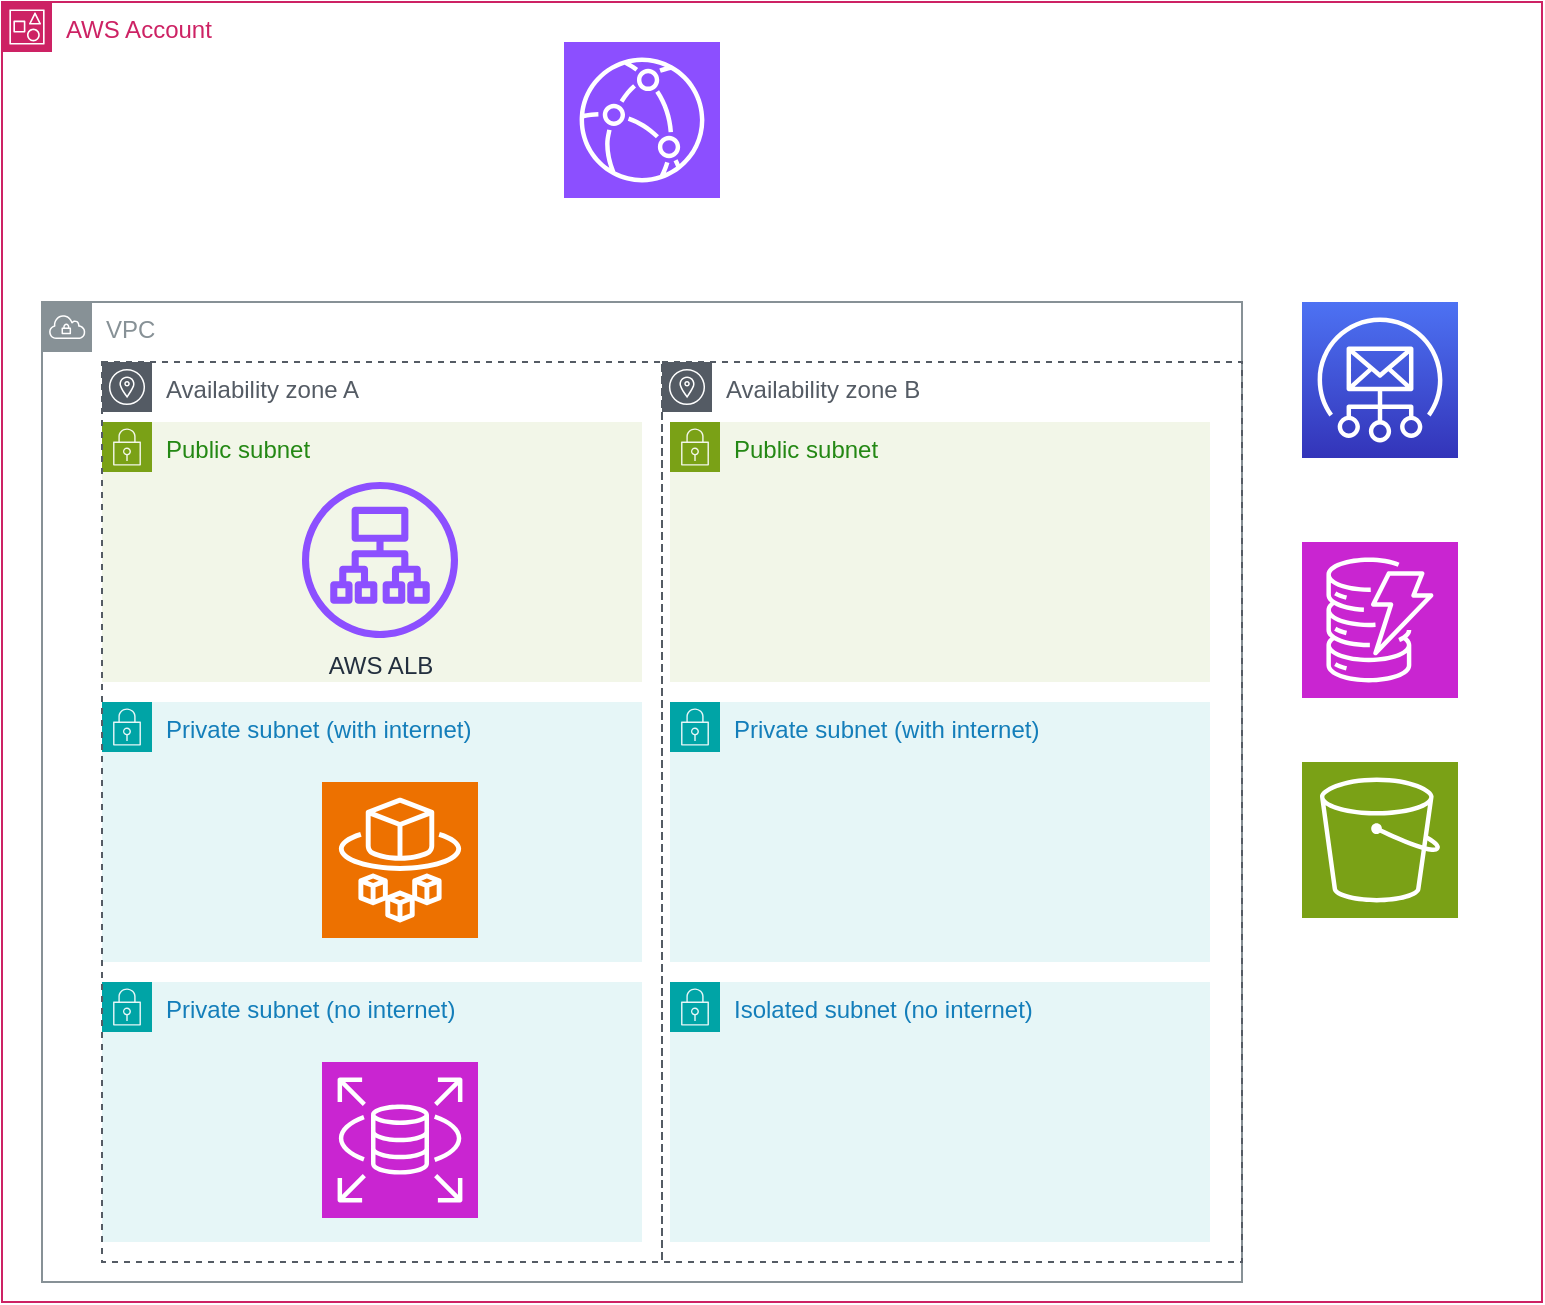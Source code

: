 <mxfile version="27.1.3">
  <diagram name="Page-1" id="5c0TecXzsH29nlGpcvf-">
    <mxGraphModel dx="786" dy="1666" grid="1" gridSize="10" guides="1" tooltips="1" connect="1" arrows="1" fold="1" page="1" pageScale="1" pageWidth="827" pageHeight="1169" math="0" shadow="0">
      <root>
        <mxCell id="0" />
        <mxCell id="1" parent="0" />
        <mxCell id="86Yc_zj-bq_2GsRJrqes-1" value="Account" style="" parent="0" />
        <mxCell id="86Yc_zj-bq_2GsRJrqes-2" value="AWS Account" style="points=[[0,0],[0.25,0],[0.5,0],[0.75,0],[1,0],[1,0.25],[1,0.5],[1,0.75],[1,1],[0.75,1],[0.5,1],[0.25,1],[0,1],[0,0.75],[0,0.5],[0,0.25]];outlineConnect=0;gradientColor=none;html=1;whiteSpace=wrap;fontSize=12;fontStyle=0;container=1;pointerEvents=0;collapsible=0;recursiveResize=0;shape=mxgraph.aws4.group;grIcon=mxgraph.aws4.group_account;strokeColor=#CD2264;fillColor=none;verticalAlign=top;align=left;spacingLeft=30;fontColor=#CD2264;dashed=0;" vertex="1" parent="86Yc_zj-bq_2GsRJrqes-1">
          <mxGeometry x="80" y="-90" width="770" height="650" as="geometry" />
        </mxCell>
        <mxCell id="86Yc_zj-bq_2GsRJrqes-22" value="" style="sketch=0;points=[[0,0,0],[0.25,0,0],[0.5,0,0],[0.75,0,0],[1,0,0],[0,1,0],[0.25,1,0],[0.5,1,0],[0.75,1,0],[1,1,0],[0,0.25,0],[0,0.5,0],[0,0.75,0],[1,0.25,0],[1,0.5,0],[1,0.75,0]];outlineConnect=0;fontColor=#232F3E;gradientColor=#4D72F3;gradientDirection=north;fillColor=#3334B9;strokeColor=#ffffff;dashed=0;verticalLabelPosition=bottom;verticalAlign=top;align=center;html=1;fontSize=12;fontStyle=0;aspect=fixed;shape=mxgraph.aws4.resourceIcon;resIcon=mxgraph.aws4.simple_email_service;" vertex="1" parent="86Yc_zj-bq_2GsRJrqes-2">
          <mxGeometry x="650" y="150" width="78" height="78" as="geometry" />
        </mxCell>
        <mxCell id="86Yc_zj-bq_2GsRJrqes-23" value="" style="sketch=0;points=[[0,0,0],[0.25,0,0],[0.5,0,0],[0.75,0,0],[1,0,0],[0,1,0],[0.25,1,0],[0.5,1,0],[0.75,1,0],[1,1,0],[0,0.25,0],[0,0.5,0],[0,0.75,0],[1,0.25,0],[1,0.5,0],[1,0.75,0]];outlineConnect=0;fontColor=#232F3E;fillColor=#7AA116;strokeColor=#ffffff;dashed=0;verticalLabelPosition=bottom;verticalAlign=top;align=center;html=1;fontSize=12;fontStyle=0;aspect=fixed;shape=mxgraph.aws4.resourceIcon;resIcon=mxgraph.aws4.s3;" vertex="1" parent="86Yc_zj-bq_2GsRJrqes-2">
          <mxGeometry x="650" y="380" width="78" height="78" as="geometry" />
        </mxCell>
        <mxCell id="86Yc_zj-bq_2GsRJrqes-3" value="VPC" style="locked=1;" parent="0" />
        <mxCell id="86Yc_zj-bq_2GsRJrqes-4" value="VPC" style="sketch=0;outlineConnect=0;gradientColor=none;html=1;whiteSpace=wrap;fontSize=12;fontStyle=0;shape=mxgraph.aws4.group;grIcon=mxgraph.aws4.group_vpc;strokeColor=#879196;fillColor=none;verticalAlign=top;align=left;spacingLeft=30;fontColor=#879196;dashed=0;" vertex="1" parent="86Yc_zj-bq_2GsRJrqes-3">
          <mxGeometry x="100" y="60" width="600" height="490" as="geometry" />
        </mxCell>
        <mxCell id="86Yc_zj-bq_2GsRJrqes-5" value="Public subnet" style="points=[[0,0],[0.25,0],[0.5,0],[0.75,0],[1,0],[1,0.25],[1,0.5],[1,0.75],[1,1],[0.75,1],[0.5,1],[0.25,1],[0,1],[0,0.75],[0,0.5],[0,0.25]];outlineConnect=0;gradientColor=none;html=1;whiteSpace=wrap;fontSize=12;fontStyle=0;container=1;pointerEvents=0;collapsible=0;recursiveResize=0;shape=mxgraph.aws4.group;grIcon=mxgraph.aws4.group_security_group;grStroke=0;strokeColor=#7AA116;fillColor=#F2F6E8;verticalAlign=top;align=left;spacingLeft=30;fontColor=#248814;dashed=0;" vertex="1" parent="86Yc_zj-bq_2GsRJrqes-3">
          <mxGeometry x="130" y="120" width="270" height="130" as="geometry" />
        </mxCell>
        <mxCell id="86Yc_zj-bq_2GsRJrqes-7" value="Public subnet" style="points=[[0,0],[0.25,0],[0.5,0],[0.75,0],[1,0],[1,0.25],[1,0.5],[1,0.75],[1,1],[0.75,1],[0.5,1],[0.25,1],[0,1],[0,0.75],[0,0.5],[0,0.25]];outlineConnect=0;gradientColor=none;html=1;whiteSpace=wrap;fontSize=12;fontStyle=0;container=1;pointerEvents=0;collapsible=0;recursiveResize=0;shape=mxgraph.aws4.group;grIcon=mxgraph.aws4.group_security_group;grStroke=0;strokeColor=#7AA116;fillColor=#F2F6E8;verticalAlign=top;align=left;spacingLeft=30;fontColor=#248814;dashed=0;" vertex="1" parent="86Yc_zj-bq_2GsRJrqes-3">
          <mxGeometry x="414" y="120" width="270" height="130" as="geometry" />
        </mxCell>
        <mxCell id="86Yc_zj-bq_2GsRJrqes-8" value="Private subnet (with internet)" style="points=[[0,0],[0.25,0],[0.5,0],[0.75,0],[1,0],[1,0.25],[1,0.5],[1,0.75],[1,1],[0.75,1],[0.5,1],[0.25,1],[0,1],[0,0.75],[0,0.5],[0,0.25]];outlineConnect=0;gradientColor=none;html=1;whiteSpace=wrap;fontSize=12;fontStyle=0;container=1;pointerEvents=0;collapsible=0;recursiveResize=0;shape=mxgraph.aws4.group;grIcon=mxgraph.aws4.group_security_group;grStroke=0;strokeColor=#00A4A6;fillColor=#E6F6F7;verticalAlign=top;align=left;spacingLeft=30;fontColor=#147EBA;dashed=0;" vertex="1" parent="86Yc_zj-bq_2GsRJrqes-3">
          <mxGeometry x="130" y="260" width="270" height="130" as="geometry" />
        </mxCell>
        <mxCell id="86Yc_zj-bq_2GsRJrqes-9" value="Private subnet (with internet)" style="points=[[0,0],[0.25,0],[0.5,0],[0.75,0],[1,0],[1,0.25],[1,0.5],[1,0.75],[1,1],[0.75,1],[0.5,1],[0.25,1],[0,1],[0,0.75],[0,0.5],[0,0.25]];outlineConnect=0;gradientColor=none;html=1;whiteSpace=wrap;fontSize=12;fontStyle=0;container=1;pointerEvents=0;collapsible=0;recursiveResize=0;shape=mxgraph.aws4.group;grIcon=mxgraph.aws4.group_security_group;grStroke=0;strokeColor=#00A4A6;fillColor=#E6F6F7;verticalAlign=top;align=left;spacingLeft=30;fontColor=#147EBA;dashed=0;" vertex="1" parent="86Yc_zj-bq_2GsRJrqes-3">
          <mxGeometry x="414" y="260" width="270" height="130" as="geometry" />
        </mxCell>
        <mxCell id="86Yc_zj-bq_2GsRJrqes-10" value="Private subnet (no internet)" style="points=[[0,0],[0.25,0],[0.5,0],[0.75,0],[1,0],[1,0.25],[1,0.5],[1,0.75],[1,1],[0.75,1],[0.5,1],[0.25,1],[0,1],[0,0.75],[0,0.5],[0,0.25]];outlineConnect=0;gradientColor=none;html=1;whiteSpace=wrap;fontSize=12;fontStyle=0;container=1;pointerEvents=0;collapsible=0;recursiveResize=0;shape=mxgraph.aws4.group;grIcon=mxgraph.aws4.group_security_group;grStroke=0;strokeColor=#00A4A6;fillColor=#E6F6F7;verticalAlign=top;align=left;spacingLeft=30;fontColor=#147EBA;dashed=0;" vertex="1" parent="86Yc_zj-bq_2GsRJrqes-3">
          <mxGeometry x="130" y="400" width="270" height="130" as="geometry" />
        </mxCell>
        <mxCell id="86Yc_zj-bq_2GsRJrqes-11" value="Isolated subnet (no internet)" style="points=[[0,0],[0.25,0],[0.5,0],[0.75,0],[1,0],[1,0.25],[1,0.5],[1,0.75],[1,1],[0.75,1],[0.5,1],[0.25,1],[0,1],[0,0.75],[0,0.5],[0,0.25]];outlineConnect=0;gradientColor=none;html=1;whiteSpace=wrap;fontSize=12;fontStyle=0;container=1;pointerEvents=0;collapsible=0;recursiveResize=0;shape=mxgraph.aws4.group;grIcon=mxgraph.aws4.group_security_group;grStroke=0;strokeColor=#00A4A6;fillColor=#E6F6F7;verticalAlign=top;align=left;spacingLeft=30;fontColor=#147EBA;dashed=0;" vertex="1" parent="86Yc_zj-bq_2GsRJrqes-3">
          <mxGeometry x="414" y="400" width="270" height="130" as="geometry" />
        </mxCell>
        <mxCell id="86Yc_zj-bq_2GsRJrqes-12" value="Availability zone A" style="sketch=0;outlineConnect=0;gradientColor=none;html=1;whiteSpace=wrap;fontSize=12;fontStyle=0;shape=mxgraph.aws4.group;grIcon=mxgraph.aws4.group_availability_zone;strokeColor=#545B64;fillColor=none;verticalAlign=top;align=left;spacingLeft=30;fontColor=#545B64;dashed=1;" vertex="1" parent="86Yc_zj-bq_2GsRJrqes-3">
          <mxGeometry x="130" y="90" width="280" height="450" as="geometry" />
        </mxCell>
        <mxCell id="86Yc_zj-bq_2GsRJrqes-13" value="Availability zone B" style="sketch=0;outlineConnect=0;gradientColor=none;html=1;whiteSpace=wrap;fontSize=12;fontStyle=0;shape=mxgraph.aws4.group;grIcon=mxgraph.aws4.group_availability_zone;strokeColor=#545B64;fillColor=none;verticalAlign=top;align=left;spacingLeft=30;fontColor=#545B64;dashed=1;" vertex="1" parent="86Yc_zj-bq_2GsRJrqes-3">
          <mxGeometry x="410" y="90" width="290" height="450" as="geometry" />
        </mxCell>
        <mxCell id="86Yc_zj-bq_2GsRJrqes-15" value="webapp" style="" parent="0" />
        <mxCell id="86Yc_zj-bq_2GsRJrqes-16" value="" style="sketch=0;points=[[0,0,0],[0.25,0,0],[0.5,0,0],[0.75,0,0],[1,0,0],[0,1,0],[0.25,1,0],[0.5,1,0],[0.75,1,0],[1,1,0],[0,0.25,0],[0,0.5,0],[0,0.75,0],[1,0.25,0],[1,0.5,0],[1,0.75,0]];outlineConnect=0;fontColor=#232F3E;fillColor=#8C4FFF;strokeColor=#ffffff;dashed=0;verticalLabelPosition=bottom;verticalAlign=top;align=center;html=1;fontSize=12;fontStyle=0;aspect=fixed;shape=mxgraph.aws4.resourceIcon;resIcon=mxgraph.aws4.cloudfront;" vertex="1" parent="86Yc_zj-bq_2GsRJrqes-15">
          <mxGeometry x="361" y="-70" width="78" height="78" as="geometry" />
        </mxCell>
        <mxCell id="86Yc_zj-bq_2GsRJrqes-18" value="" style="sketch=0;points=[[0,0,0],[0.25,0,0],[0.5,0,0],[0.75,0,0],[1,0,0],[0,1,0],[0.25,1,0],[0.5,1,0],[0.75,1,0],[1,1,0],[0,0.25,0],[0,0.5,0],[0,0.75,0],[1,0.25,0],[1,0.5,0],[1,0.75,0]];outlineConnect=0;fontColor=#232F3E;fillColor=#ED7100;strokeColor=#ffffff;dashed=0;verticalLabelPosition=bottom;verticalAlign=top;align=center;html=1;fontSize=12;fontStyle=0;aspect=fixed;shape=mxgraph.aws4.resourceIcon;resIcon=mxgraph.aws4.fargate;" vertex="1" parent="86Yc_zj-bq_2GsRJrqes-15">
          <mxGeometry x="240" y="300" width="78" height="78" as="geometry" />
        </mxCell>
        <mxCell id="86Yc_zj-bq_2GsRJrqes-19" value="AWS ALB" style="sketch=0;outlineConnect=0;fontColor=#232F3E;gradientColor=none;fillColor=#8C4FFF;strokeColor=none;dashed=0;verticalLabelPosition=bottom;verticalAlign=top;align=center;html=1;fontSize=12;fontStyle=0;aspect=fixed;pointerEvents=1;shape=mxgraph.aws4.application_load_balancer;" vertex="1" parent="86Yc_zj-bq_2GsRJrqes-15">
          <mxGeometry x="230" y="150" width="78" height="78" as="geometry" />
        </mxCell>
        <mxCell id="86Yc_zj-bq_2GsRJrqes-20" value="" style="sketch=0;points=[[0,0,0],[0.25,0,0],[0.5,0,0],[0.75,0,0],[1,0,0],[0,1,0],[0.25,1,0],[0.5,1,0],[0.75,1,0],[1,1,0],[0,0.25,0],[0,0.5,0],[0,0.75,0],[1,0.25,0],[1,0.5,0],[1,0.75,0]];outlineConnect=0;fontColor=#232F3E;fillColor=#C925D1;strokeColor=#ffffff;dashed=0;verticalLabelPosition=bottom;verticalAlign=top;align=center;html=1;fontSize=12;fontStyle=0;aspect=fixed;shape=mxgraph.aws4.resourceIcon;resIcon=mxgraph.aws4.rds;" vertex="1" parent="86Yc_zj-bq_2GsRJrqes-15">
          <mxGeometry x="240" y="440" width="78" height="78" as="geometry" />
        </mxCell>
        <mxCell id="86Yc_zj-bq_2GsRJrqes-21" value="" style="sketch=0;points=[[0,0,0],[0.25,0,0],[0.5,0,0],[0.75,0,0],[1,0,0],[0,1,0],[0.25,1,0],[0.5,1,0],[0.75,1,0],[1,1,0],[0,0.25,0],[0,0.5,0],[0,0.75,0],[1,0.25,0],[1,0.5,0],[1,0.75,0]];outlineConnect=0;fontColor=#232F3E;fillColor=#C925D1;strokeColor=#ffffff;dashed=0;verticalLabelPosition=bottom;verticalAlign=top;align=center;html=1;fontSize=12;fontStyle=0;aspect=fixed;shape=mxgraph.aws4.resourceIcon;resIcon=mxgraph.aws4.dynamodb;" vertex="1" parent="86Yc_zj-bq_2GsRJrqes-15">
          <mxGeometry x="730" y="180" width="78" height="78" as="geometry" />
        </mxCell>
      </root>
    </mxGraphModel>
  </diagram>
</mxfile>
